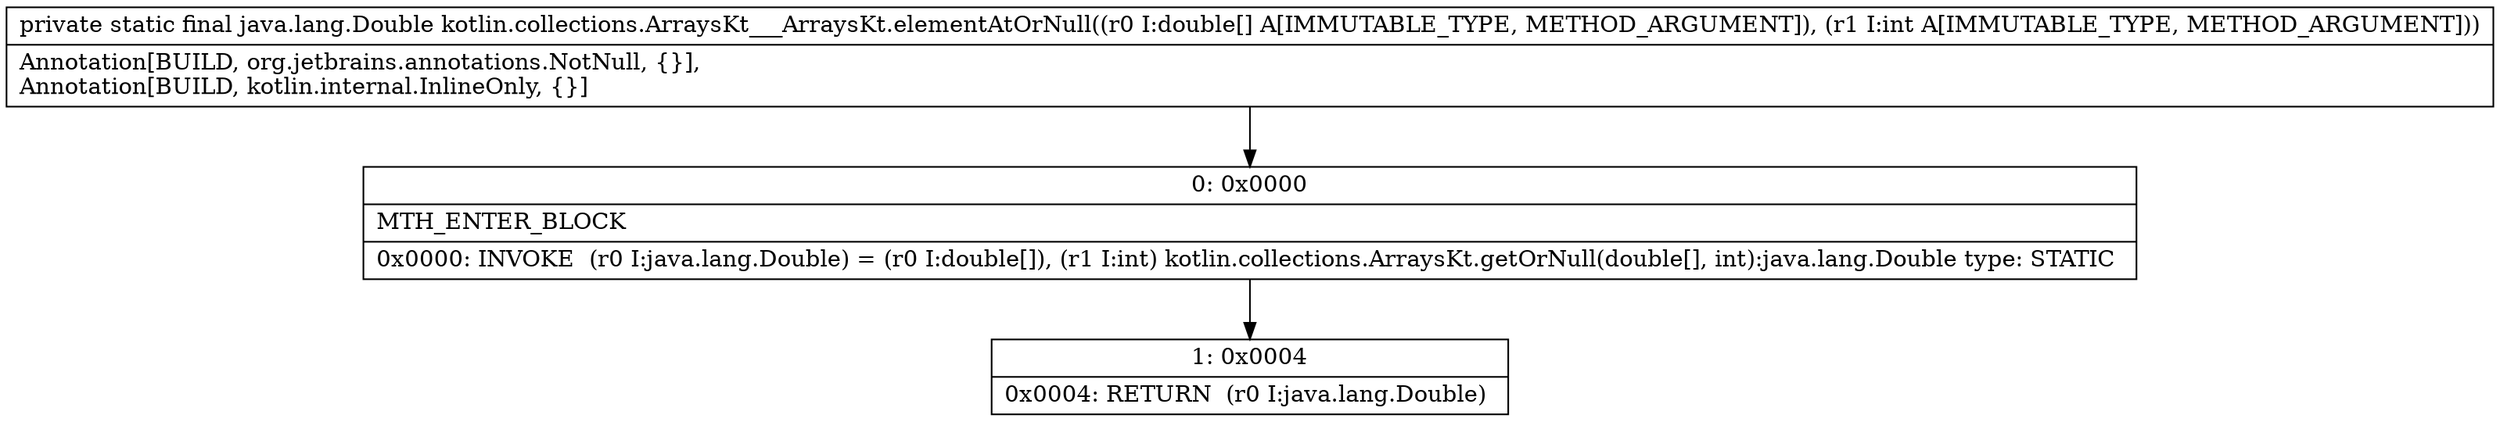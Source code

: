 digraph "CFG forkotlin.collections.ArraysKt___ArraysKt.elementAtOrNull([DI)Ljava\/lang\/Double;" {
Node_0 [shape=record,label="{0\:\ 0x0000|MTH_ENTER_BLOCK\l|0x0000: INVOKE  (r0 I:java.lang.Double) = (r0 I:double[]), (r1 I:int) kotlin.collections.ArraysKt.getOrNull(double[], int):java.lang.Double type: STATIC \l}"];
Node_1 [shape=record,label="{1\:\ 0x0004|0x0004: RETURN  (r0 I:java.lang.Double) \l}"];
MethodNode[shape=record,label="{private static final java.lang.Double kotlin.collections.ArraysKt___ArraysKt.elementAtOrNull((r0 I:double[] A[IMMUTABLE_TYPE, METHOD_ARGUMENT]), (r1 I:int A[IMMUTABLE_TYPE, METHOD_ARGUMENT]))  | Annotation[BUILD, org.jetbrains.annotations.NotNull, \{\}], \lAnnotation[BUILD, kotlin.internal.InlineOnly, \{\}]\l}"];
MethodNode -> Node_0;
Node_0 -> Node_1;
}

